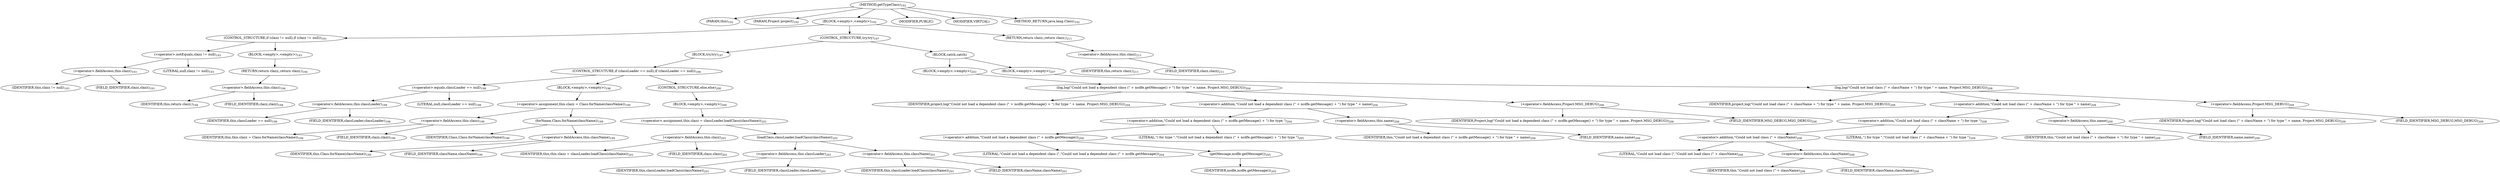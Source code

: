 digraph "getTypeClass" {  
"254" [label = <(METHOD,getTypeClass)<SUB>192</SUB>> ]
"255" [label = <(PARAM,this)<SUB>192</SUB>> ]
"256" [label = <(PARAM,Project project)<SUB>192</SUB>> ]
"257" [label = <(BLOCK,&lt;empty&gt;,&lt;empty&gt;)<SUB>192</SUB>> ]
"258" [label = <(CONTROL_STRUCTURE,if (clazz != null),if (clazz != null))<SUB>193</SUB>> ]
"259" [label = <(&lt;operator&gt;.notEquals,clazz != null)<SUB>193</SUB>> ]
"260" [label = <(&lt;operator&gt;.fieldAccess,this.clazz)<SUB>193</SUB>> ]
"261" [label = <(IDENTIFIER,this,clazz != null)<SUB>193</SUB>> ]
"262" [label = <(FIELD_IDENTIFIER,clazz,clazz)<SUB>193</SUB>> ]
"263" [label = <(LITERAL,null,clazz != null)<SUB>193</SUB>> ]
"264" [label = <(BLOCK,&lt;empty&gt;,&lt;empty&gt;)<SUB>193</SUB>> ]
"265" [label = <(RETURN,return clazz;,return clazz;)<SUB>194</SUB>> ]
"266" [label = <(&lt;operator&gt;.fieldAccess,this.clazz)<SUB>194</SUB>> ]
"267" [label = <(IDENTIFIER,this,return clazz;)<SUB>194</SUB>> ]
"268" [label = <(FIELD_IDENTIFIER,clazz,clazz)<SUB>194</SUB>> ]
"269" [label = <(CONTROL_STRUCTURE,try,try)<SUB>197</SUB>> ]
"270" [label = <(BLOCK,try,try)<SUB>197</SUB>> ]
"271" [label = <(CONTROL_STRUCTURE,if (classLoader == null),if (classLoader == null))<SUB>198</SUB>> ]
"272" [label = <(&lt;operator&gt;.equals,classLoader == null)<SUB>198</SUB>> ]
"273" [label = <(&lt;operator&gt;.fieldAccess,this.classLoader)<SUB>198</SUB>> ]
"274" [label = <(IDENTIFIER,this,classLoader == null)<SUB>198</SUB>> ]
"275" [label = <(FIELD_IDENTIFIER,classLoader,classLoader)<SUB>198</SUB>> ]
"276" [label = <(LITERAL,null,classLoader == null)<SUB>198</SUB>> ]
"277" [label = <(BLOCK,&lt;empty&gt;,&lt;empty&gt;)<SUB>198</SUB>> ]
"278" [label = <(&lt;operator&gt;.assignment,this.clazz = Class.forName(className))<SUB>199</SUB>> ]
"279" [label = <(&lt;operator&gt;.fieldAccess,this.clazz)<SUB>199</SUB>> ]
"280" [label = <(IDENTIFIER,this,this.clazz = Class.forName(className))<SUB>199</SUB>> ]
"281" [label = <(FIELD_IDENTIFIER,clazz,clazz)<SUB>199</SUB>> ]
"282" [label = <(forName,Class.forName(className))<SUB>199</SUB>> ]
"283" [label = <(IDENTIFIER,Class,Class.forName(className))<SUB>199</SUB>> ]
"284" [label = <(&lt;operator&gt;.fieldAccess,this.className)<SUB>199</SUB>> ]
"285" [label = <(IDENTIFIER,this,Class.forName(className))<SUB>199</SUB>> ]
"286" [label = <(FIELD_IDENTIFIER,className,className)<SUB>199</SUB>> ]
"287" [label = <(CONTROL_STRUCTURE,else,else)<SUB>200</SUB>> ]
"288" [label = <(BLOCK,&lt;empty&gt;,&lt;empty&gt;)<SUB>200</SUB>> ]
"289" [label = <(&lt;operator&gt;.assignment,this.clazz = classLoader.loadClass(className))<SUB>201</SUB>> ]
"290" [label = <(&lt;operator&gt;.fieldAccess,this.clazz)<SUB>201</SUB>> ]
"291" [label = <(IDENTIFIER,this,this.clazz = classLoader.loadClass(className))<SUB>201</SUB>> ]
"292" [label = <(FIELD_IDENTIFIER,clazz,clazz)<SUB>201</SUB>> ]
"293" [label = <(loadClass,classLoader.loadClass(className))<SUB>201</SUB>> ]
"294" [label = <(&lt;operator&gt;.fieldAccess,this.classLoader)<SUB>201</SUB>> ]
"295" [label = <(IDENTIFIER,this,classLoader.loadClass(className))<SUB>201</SUB>> ]
"296" [label = <(FIELD_IDENTIFIER,classLoader,classLoader)<SUB>201</SUB>> ]
"297" [label = <(&lt;operator&gt;.fieldAccess,this.className)<SUB>201</SUB>> ]
"298" [label = <(IDENTIFIER,this,classLoader.loadClass(className))<SUB>201</SUB>> ]
"299" [label = <(FIELD_IDENTIFIER,className,className)<SUB>201</SUB>> ]
"300" [label = <(BLOCK,catch,catch)> ]
"301" [label = <(BLOCK,&lt;empty&gt;,&lt;empty&gt;)<SUB>203</SUB>> ]
"302" [label = <(log,log(&quot;Could not load a dependent class (&quot; + ncdfe.getMessage() + &quot;) for type &quot; + name, Project.MSG_DEBUG))<SUB>204</SUB>> ]
"303" [label = <(IDENTIFIER,project,log(&quot;Could not load a dependent class (&quot; + ncdfe.getMessage() + &quot;) for type &quot; + name, Project.MSG_DEBUG))<SUB>204</SUB>> ]
"304" [label = <(&lt;operator&gt;.addition,&quot;Could not load a dependent class (&quot; + ncdfe.getMessage() + &quot;) for type &quot; + name)<SUB>204</SUB>> ]
"305" [label = <(&lt;operator&gt;.addition,&quot;Could not load a dependent class (&quot; + ncdfe.getMessage() + &quot;) for type &quot;)<SUB>204</SUB>> ]
"306" [label = <(&lt;operator&gt;.addition,&quot;Could not load a dependent class (&quot; + ncdfe.getMessage())<SUB>204</SUB>> ]
"307" [label = <(LITERAL,&quot;Could not load a dependent class (&quot;,&quot;Could not load a dependent class (&quot; + ncdfe.getMessage())<SUB>204</SUB>> ]
"308" [label = <(getMessage,ncdfe.getMessage())<SUB>205</SUB>> ]
"309" [label = <(IDENTIFIER,ncdfe,ncdfe.getMessage())<SUB>205</SUB>> ]
"310" [label = <(LITERAL,&quot;) for type &quot;,&quot;Could not load a dependent class (&quot; + ncdfe.getMessage() + &quot;) for type &quot;)<SUB>205</SUB>> ]
"311" [label = <(&lt;operator&gt;.fieldAccess,this.name)<SUB>206</SUB>> ]
"312" [label = <(IDENTIFIER,this,&quot;Could not load a dependent class (&quot; + ncdfe.getMessage() + &quot;) for type &quot; + name)<SUB>206</SUB>> ]
"313" [label = <(FIELD_IDENTIFIER,name,name)<SUB>206</SUB>> ]
"314" [label = <(&lt;operator&gt;.fieldAccess,Project.MSG_DEBUG)<SUB>206</SUB>> ]
"315" [label = <(IDENTIFIER,Project,log(&quot;Could not load a dependent class (&quot; + ncdfe.getMessage() + &quot;) for type &quot; + name, Project.MSG_DEBUG))<SUB>206</SUB>> ]
"316" [label = <(FIELD_IDENTIFIER,MSG_DEBUG,MSG_DEBUG)<SUB>206</SUB>> ]
"317" [label = <(BLOCK,&lt;empty&gt;,&lt;empty&gt;)<SUB>207</SUB>> ]
"318" [label = <(log,log(&quot;Could not load class (&quot; + className + &quot;) for type &quot; + name, Project.MSG_DEBUG))<SUB>208</SUB>> ]
"319" [label = <(IDENTIFIER,project,log(&quot;Could not load class (&quot; + className + &quot;) for type &quot; + name, Project.MSG_DEBUG))<SUB>208</SUB>> ]
"320" [label = <(&lt;operator&gt;.addition,&quot;Could not load class (&quot; + className + &quot;) for type &quot; + name)<SUB>208</SUB>> ]
"321" [label = <(&lt;operator&gt;.addition,&quot;Could not load class (&quot; + className + &quot;) for type &quot;)<SUB>208</SUB>> ]
"322" [label = <(&lt;operator&gt;.addition,&quot;Could not load class (&quot; + className)<SUB>208</SUB>> ]
"323" [label = <(LITERAL,&quot;Could not load class (&quot;,&quot;Could not load class (&quot; + className)<SUB>208</SUB>> ]
"324" [label = <(&lt;operator&gt;.fieldAccess,this.className)<SUB>208</SUB>> ]
"325" [label = <(IDENTIFIER,this,&quot;Could not load class (&quot; + className)<SUB>208</SUB>> ]
"326" [label = <(FIELD_IDENTIFIER,className,className)<SUB>208</SUB>> ]
"327" [label = <(LITERAL,&quot;) for type &quot;,&quot;Could not load class (&quot; + className + &quot;) for type &quot;)<SUB>209</SUB>> ]
"328" [label = <(&lt;operator&gt;.fieldAccess,this.name)<SUB>209</SUB>> ]
"329" [label = <(IDENTIFIER,this,&quot;Could not load class (&quot; + className + &quot;) for type &quot; + name)<SUB>209</SUB>> ]
"330" [label = <(FIELD_IDENTIFIER,name,name)<SUB>209</SUB>> ]
"331" [label = <(&lt;operator&gt;.fieldAccess,Project.MSG_DEBUG)<SUB>209</SUB>> ]
"332" [label = <(IDENTIFIER,Project,log(&quot;Could not load class (&quot; + className + &quot;) for type &quot; + name, Project.MSG_DEBUG))<SUB>209</SUB>> ]
"333" [label = <(FIELD_IDENTIFIER,MSG_DEBUG,MSG_DEBUG)<SUB>209</SUB>> ]
"334" [label = <(RETURN,return clazz;,return clazz;)<SUB>211</SUB>> ]
"335" [label = <(&lt;operator&gt;.fieldAccess,this.clazz)<SUB>211</SUB>> ]
"336" [label = <(IDENTIFIER,this,return clazz;)<SUB>211</SUB>> ]
"337" [label = <(FIELD_IDENTIFIER,clazz,clazz)<SUB>211</SUB>> ]
"338" [label = <(MODIFIER,PUBLIC)> ]
"339" [label = <(MODIFIER,VIRTUAL)> ]
"340" [label = <(METHOD_RETURN,java.lang.Class)<SUB>192</SUB>> ]
  "254" -> "255" 
  "254" -> "256" 
  "254" -> "257" 
  "254" -> "338" 
  "254" -> "339" 
  "254" -> "340" 
  "257" -> "258" 
  "257" -> "269" 
  "257" -> "334" 
  "258" -> "259" 
  "258" -> "264" 
  "259" -> "260" 
  "259" -> "263" 
  "260" -> "261" 
  "260" -> "262" 
  "264" -> "265" 
  "265" -> "266" 
  "266" -> "267" 
  "266" -> "268" 
  "269" -> "270" 
  "269" -> "300" 
  "270" -> "271" 
  "271" -> "272" 
  "271" -> "277" 
  "271" -> "287" 
  "272" -> "273" 
  "272" -> "276" 
  "273" -> "274" 
  "273" -> "275" 
  "277" -> "278" 
  "278" -> "279" 
  "278" -> "282" 
  "279" -> "280" 
  "279" -> "281" 
  "282" -> "283" 
  "282" -> "284" 
  "284" -> "285" 
  "284" -> "286" 
  "287" -> "288" 
  "288" -> "289" 
  "289" -> "290" 
  "289" -> "293" 
  "290" -> "291" 
  "290" -> "292" 
  "293" -> "294" 
  "293" -> "297" 
  "294" -> "295" 
  "294" -> "296" 
  "297" -> "298" 
  "297" -> "299" 
  "300" -> "301" 
  "300" -> "317" 
  "301" -> "302" 
  "302" -> "303" 
  "302" -> "304" 
  "302" -> "314" 
  "304" -> "305" 
  "304" -> "311" 
  "305" -> "306" 
  "305" -> "310" 
  "306" -> "307" 
  "306" -> "308" 
  "308" -> "309" 
  "311" -> "312" 
  "311" -> "313" 
  "314" -> "315" 
  "314" -> "316" 
  "317" -> "318" 
  "318" -> "319" 
  "318" -> "320" 
  "318" -> "331" 
  "320" -> "321" 
  "320" -> "328" 
  "321" -> "322" 
  "321" -> "327" 
  "322" -> "323" 
  "322" -> "324" 
  "324" -> "325" 
  "324" -> "326" 
  "328" -> "329" 
  "328" -> "330" 
  "331" -> "332" 
  "331" -> "333" 
  "334" -> "335" 
  "335" -> "336" 
  "335" -> "337" 
}
